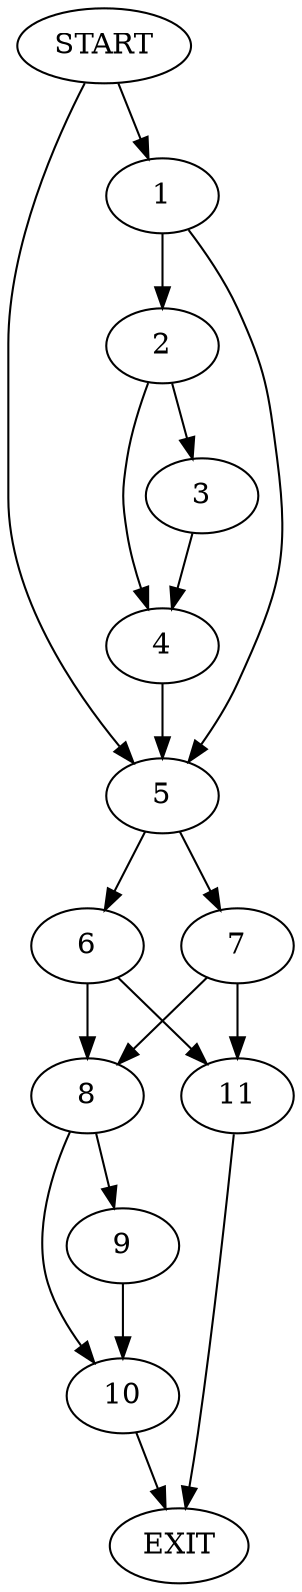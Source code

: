 digraph { 
0 [label="START"];
1;
2;
3;
4;
5;
6;
7;
8;
9;
10;
11;
12[label="EXIT"];
0 -> 1;
0 -> 5;
1 -> 2;
1 -> 5;
2 -> 3;
2 -> 4;
3 -> 4;
4 -> 5;
5 -> 6;
5 -> 7;
6 -> 8;
6 -> 11;
7 -> 8;
7 -> 11;
8 -> 9;
8 -> 10;
9 -> 10;
10 -> 12;
11 -> 12;
}